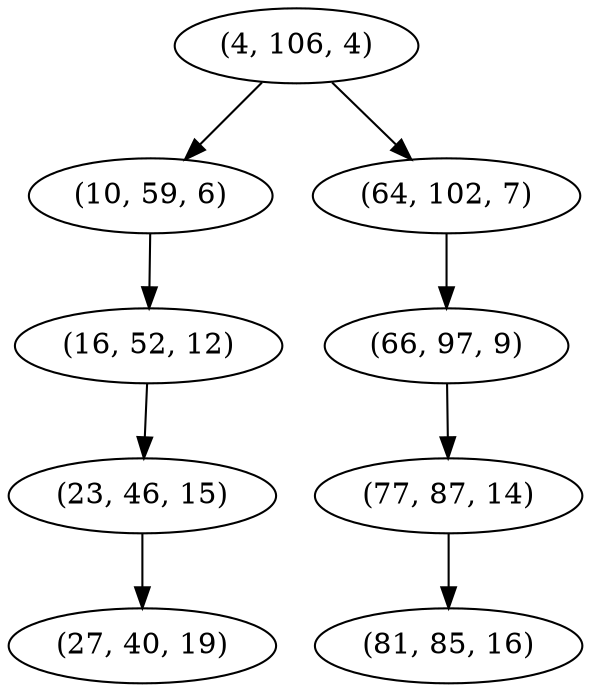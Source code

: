 digraph tree {
    "(4, 106, 4)";
    "(10, 59, 6)";
    "(16, 52, 12)";
    "(23, 46, 15)";
    "(27, 40, 19)";
    "(64, 102, 7)";
    "(66, 97, 9)";
    "(77, 87, 14)";
    "(81, 85, 16)";
    "(4, 106, 4)" -> "(10, 59, 6)";
    "(4, 106, 4)" -> "(64, 102, 7)";
    "(10, 59, 6)" -> "(16, 52, 12)";
    "(16, 52, 12)" -> "(23, 46, 15)";
    "(23, 46, 15)" -> "(27, 40, 19)";
    "(64, 102, 7)" -> "(66, 97, 9)";
    "(66, 97, 9)" -> "(77, 87, 14)";
    "(77, 87, 14)" -> "(81, 85, 16)";
}
